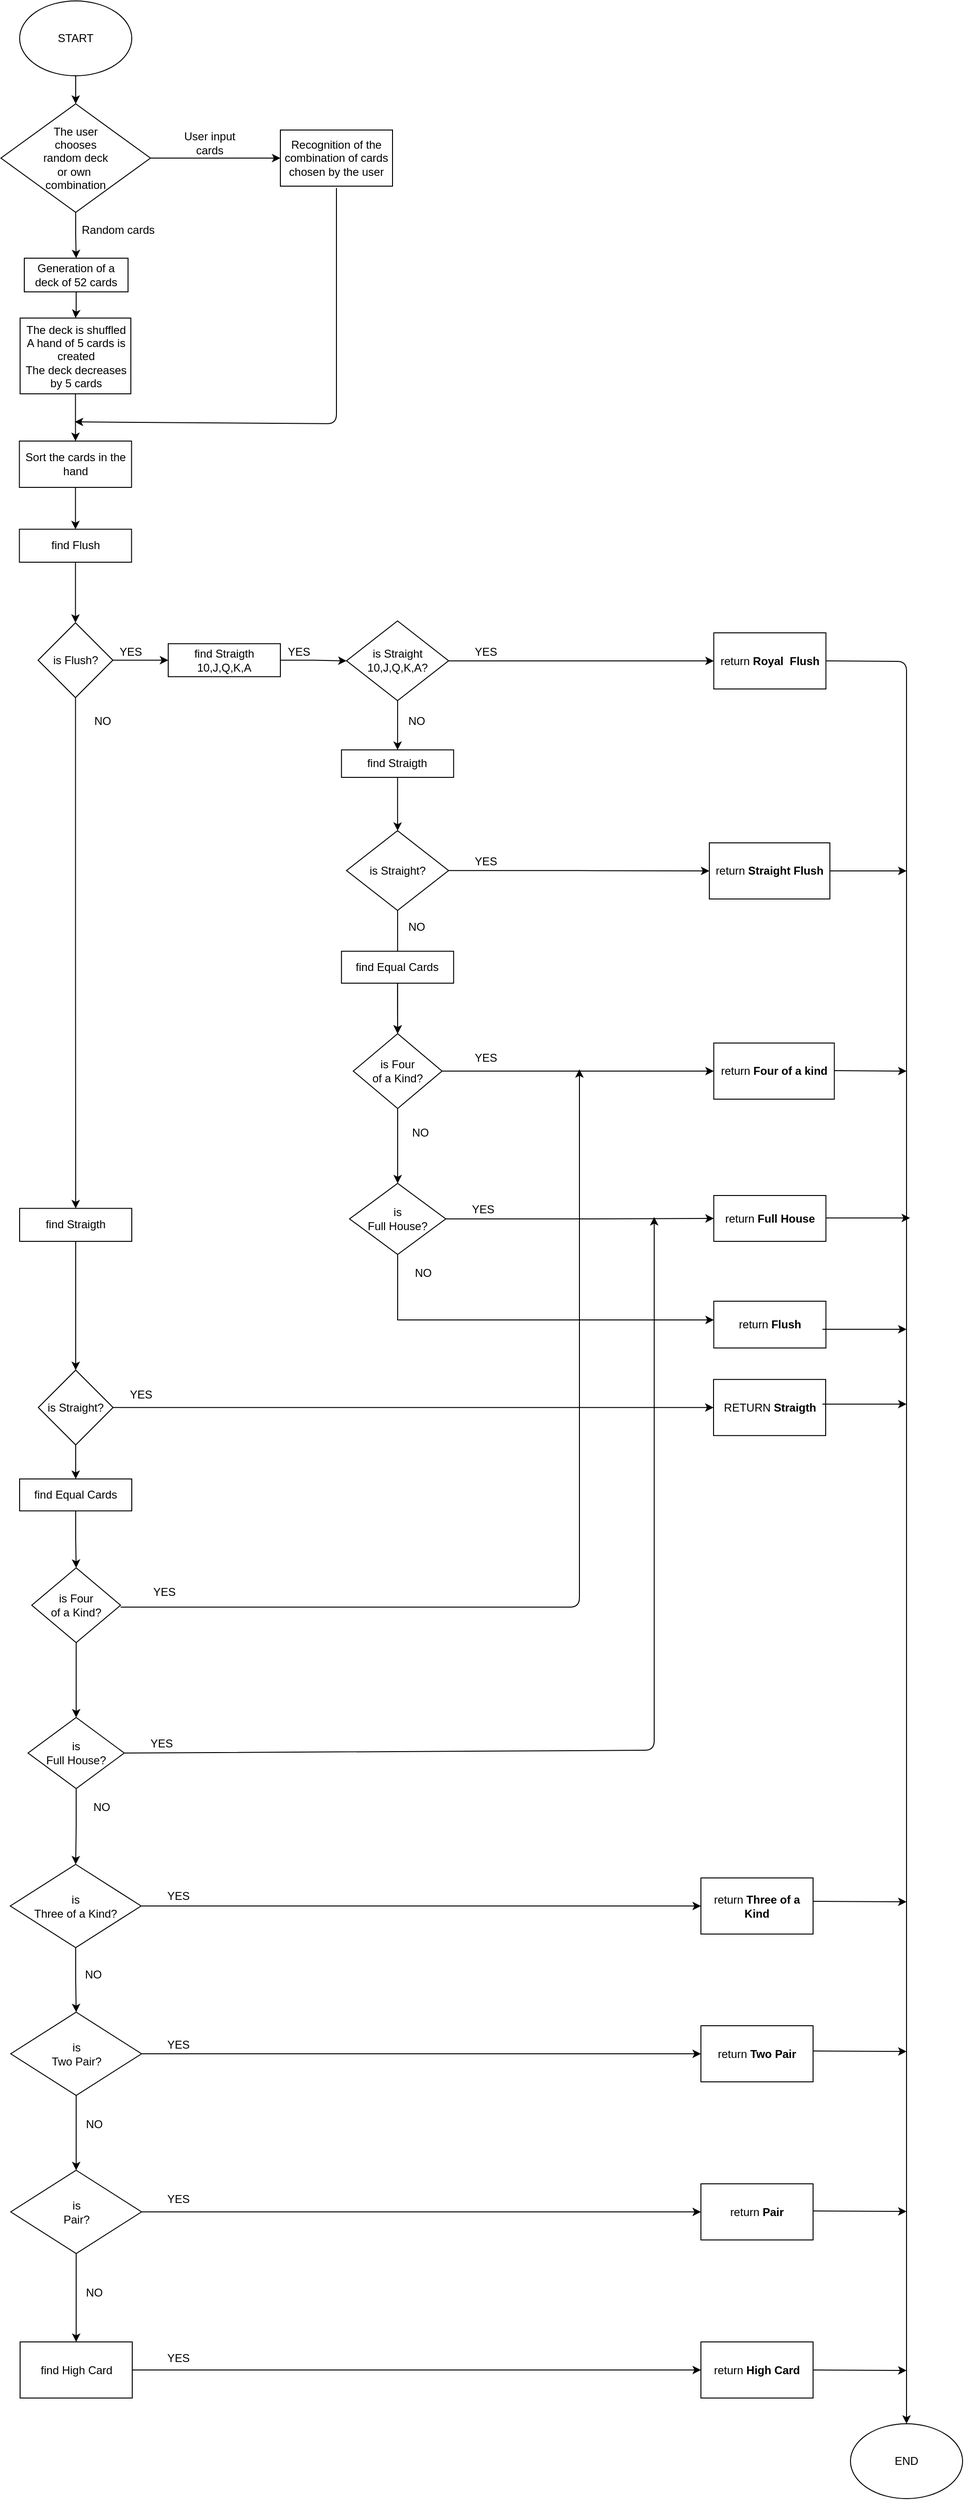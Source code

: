 <mxfile version="14.4.2" type="github">
  <diagram id="C5RBs43oDa-KdzZeNtuy" name="Page-1">
    <mxGraphModel dx="870" dy="627" grid="1" gridSize="10" guides="1" tooltips="1" connect="1" arrows="1" fold="1" page="1" pageScale="1" pageWidth="827" pageHeight="1169" math="0" shadow="0">
      <root>
        <mxCell id="WIyWlLk6GJQsqaUBKTNV-0" />
        <mxCell id="WIyWlLk6GJQsqaUBKTNV-1" parent="WIyWlLk6GJQsqaUBKTNV-0" />
        <mxCell id="Tm0DZsRlW1lU8cvknflJ-2" value="" style="edgeStyle=orthogonalEdgeStyle;rounded=0;orthogonalLoop=1;jettySize=auto;html=1;" parent="WIyWlLk6GJQsqaUBKTNV-1" source="Tm0DZsRlW1lU8cvknflJ-0" target="Tm0DZsRlW1lU8cvknflJ-1" edge="1">
          <mxGeometry relative="1" as="geometry" />
        </mxCell>
        <mxCell id="Tm0DZsRlW1lU8cvknflJ-0" value="START" style="ellipse;whiteSpace=wrap;html=1;" parent="WIyWlLk6GJQsqaUBKTNV-1" vertex="1">
          <mxGeometry x="41" y="20" width="120" height="80" as="geometry" />
        </mxCell>
        <object label="" id="Tm0DZsRlW1lU8cvknflJ-4">
          <mxCell style="edgeStyle=orthogonalEdgeStyle;rounded=0;orthogonalLoop=1;jettySize=auto;html=1;" parent="WIyWlLk6GJQsqaUBKTNV-1" source="Tm0DZsRlW1lU8cvknflJ-1" target="Tm0DZsRlW1lU8cvknflJ-3" edge="1">
            <mxGeometry relative="1" as="geometry" />
          </mxCell>
        </object>
        <mxCell id="Tm0DZsRlW1lU8cvknflJ-28" value="" style="edgeStyle=orthogonalEdgeStyle;rounded=0;orthogonalLoop=1;jettySize=auto;html=1;" parent="WIyWlLk6GJQsqaUBKTNV-1" source="Tm0DZsRlW1lU8cvknflJ-1" target="Tm0DZsRlW1lU8cvknflJ-27" edge="1">
          <mxGeometry relative="1" as="geometry" />
        </mxCell>
        <mxCell id="Tm0DZsRlW1lU8cvknflJ-1" value="The user &lt;br&gt;chooses &lt;br&gt;random deck&lt;br&gt;or own&amp;nbsp;&lt;br&gt;combination" style="rhombus;whiteSpace=wrap;html=1;" parent="WIyWlLk6GJQsqaUBKTNV-1" vertex="1">
          <mxGeometry x="21" y="130" width="160" height="116" as="geometry" />
        </mxCell>
        <mxCell id="Tm0DZsRlW1lU8cvknflJ-7" value="" style="edgeStyle=orthogonalEdgeStyle;rounded=0;orthogonalLoop=1;jettySize=auto;html=1;" parent="WIyWlLk6GJQsqaUBKTNV-1" source="Tm0DZsRlW1lU8cvknflJ-3" target="Tm0DZsRlW1lU8cvknflJ-6" edge="1">
          <mxGeometry relative="1" as="geometry" />
        </mxCell>
        <mxCell id="Tm0DZsRlW1lU8cvknflJ-3" value="Generation of a deck of 52 cards" style="whiteSpace=wrap;html=1;" parent="WIyWlLk6GJQsqaUBKTNV-1" vertex="1">
          <mxGeometry x="46" y="295" width="111" height="36" as="geometry" />
        </mxCell>
        <mxCell id="Tm0DZsRlW1lU8cvknflJ-5" value="Random cards" style="text;html=1;resizable=0;autosize=1;align=center;verticalAlign=middle;points=[];fillColor=none;strokeColor=none;rounded=0;" parent="WIyWlLk6GJQsqaUBKTNV-1" vertex="1">
          <mxGeometry x="101" y="255" width="90" height="20" as="geometry" />
        </mxCell>
        <mxCell id="Tm0DZsRlW1lU8cvknflJ-60" value="" style="edgeStyle=orthogonalEdgeStyle;rounded=0;orthogonalLoop=1;jettySize=auto;html=1;" parent="WIyWlLk6GJQsqaUBKTNV-1" source="Tm0DZsRlW1lU8cvknflJ-6" target="Tm0DZsRlW1lU8cvknflJ-59" edge="1">
          <mxGeometry relative="1" as="geometry" />
        </mxCell>
        <mxCell id="Tm0DZsRlW1lU8cvknflJ-6" value="&lt;div&gt;The deck is shuffled&lt;/div&gt;&lt;div&gt;A hand of 5 cards is created&lt;/div&gt;&lt;div&gt;The deck decreases by 5 cards&lt;/div&gt;" style="whiteSpace=wrap;html=1;" parent="WIyWlLk6GJQsqaUBKTNV-1" vertex="1">
          <mxGeometry x="41.5" y="359" width="118.5" height="81" as="geometry" />
        </mxCell>
        <mxCell id="Tm0DZsRlW1lU8cvknflJ-13" value="return&amp;nbsp;&lt;b style=&quot;font-family: &amp;#34;arial&amp;#34; , &amp;#34;helvetica&amp;#34; , sans-serif ; text-align: left&quot;&gt;Royal&amp;nbsp; Flush&lt;/b&gt;" style="whiteSpace=wrap;html=1;" parent="WIyWlLk6GJQsqaUBKTNV-1" vertex="1">
          <mxGeometry x="783.75" y="695.5" width="120" height="60" as="geometry" />
        </mxCell>
        <mxCell id="Tm0DZsRlW1lU8cvknflJ-15" value="END" style="ellipse;whiteSpace=wrap;html=1;" parent="WIyWlLk6GJQsqaUBKTNV-1" vertex="1">
          <mxGeometry x="930" y="2610" width="120" height="80" as="geometry" />
        </mxCell>
        <mxCell id="Tm0DZsRlW1lU8cvknflJ-24" value="return&amp;nbsp;&lt;b&gt;Straight Flush&lt;/b&gt;" style="whiteSpace=wrap;html=1;" parent="WIyWlLk6GJQsqaUBKTNV-1" vertex="1">
          <mxGeometry x="779" y="920" width="129" height="60" as="geometry" />
        </mxCell>
        <mxCell id="Tm0DZsRlW1lU8cvknflJ-27" value="Recognition of the combination of cards chosen by the user" style="whiteSpace=wrap;html=1;" parent="WIyWlLk6GJQsqaUBKTNV-1" vertex="1">
          <mxGeometry x="320" y="158" width="120" height="60" as="geometry" />
        </mxCell>
        <mxCell id="Tm0DZsRlW1lU8cvknflJ-29" value="" style="endArrow=classic;html=1;exitX=0.5;exitY=1;exitDx=0;exitDy=0;" parent="WIyWlLk6GJQsqaUBKTNV-1" edge="1">
          <mxGeometry width="50" height="50" relative="1" as="geometry">
            <mxPoint x="380" y="220" as="sourcePoint" />
            <mxPoint x="100" y="470" as="targetPoint" />
            <Array as="points">
              <mxPoint x="380" y="472" />
            </Array>
          </mxGeometry>
        </mxCell>
        <mxCell id="Tm0DZsRlW1lU8cvknflJ-36" value="User input cards" style="text;html=1;strokeColor=none;fillColor=none;align=center;verticalAlign=middle;whiteSpace=wrap;rounded=0;" parent="WIyWlLk6GJQsqaUBKTNV-1" vertex="1">
          <mxGeometry x="211" y="157" width="67.25" height="30" as="geometry" />
        </mxCell>
        <mxCell id="Tm0DZsRlW1lU8cvknflJ-89" value="" style="edgeStyle=orthogonalEdgeStyle;rounded=0;orthogonalLoop=1;jettySize=auto;html=1;" parent="WIyWlLk6GJQsqaUBKTNV-1" source="Tm0DZsRlW1lU8cvknflJ-59" target="Tm0DZsRlW1lU8cvknflJ-88" edge="1">
          <mxGeometry relative="1" as="geometry" />
        </mxCell>
        <mxCell id="Tm0DZsRlW1lU8cvknflJ-59" value="Sort the cards in the hand&lt;span&gt; &lt;/span&gt;" style="whiteSpace=wrap;html=1;" parent="WIyWlLk6GJQsqaUBKTNV-1" vertex="1">
          <mxGeometry x="40.75" y="490.5" width="120" height="49.5" as="geometry" />
        </mxCell>
        <mxCell id="Tm0DZsRlW1lU8cvknflJ-93" value="" style="edgeStyle=orthogonalEdgeStyle;rounded=0;orthogonalLoop=1;jettySize=auto;html=1;" parent="WIyWlLk6GJQsqaUBKTNV-1" source="Tm0DZsRlW1lU8cvknflJ-72" target="Tm0DZsRlW1lU8cvknflJ-92" edge="1">
          <mxGeometry relative="1" as="geometry" />
        </mxCell>
        <mxCell id="Tm0DZsRlW1lU8cvknflJ-140" value="" style="edgeStyle=orthogonalEdgeStyle;rounded=0;orthogonalLoop=1;jettySize=auto;html=1;" parent="WIyWlLk6GJQsqaUBKTNV-1" source="Tm0DZsRlW1lU8cvknflJ-72" target="Tm0DZsRlW1lU8cvknflJ-139" edge="1">
          <mxGeometry relative="1" as="geometry" />
        </mxCell>
        <mxCell id="Tm0DZsRlW1lU8cvknflJ-72" value="is Flush?" style="rhombus;whiteSpace=wrap;html=1;" parent="WIyWlLk6GJQsqaUBKTNV-1" vertex="1">
          <mxGeometry x="60.75" y="684.75" width="80" height="80" as="geometry" />
        </mxCell>
        <mxCell id="Tm0DZsRlW1lU8cvknflJ-76" value="" style="edgeStyle=orthogonalEdgeStyle;rounded=0;orthogonalLoop=1;jettySize=auto;html=1;" parent="WIyWlLk6GJQsqaUBKTNV-1" source="Tm0DZsRlW1lU8cvknflJ-74" target="Tm0DZsRlW1lU8cvknflJ-13" edge="1">
          <mxGeometry relative="1" as="geometry" />
        </mxCell>
        <mxCell id="Tm0DZsRlW1lU8cvknflJ-97" value="" style="edgeStyle=orthogonalEdgeStyle;rounded=0;orthogonalLoop=1;jettySize=auto;html=1;" parent="WIyWlLk6GJQsqaUBKTNV-1" source="Tm0DZsRlW1lU8cvknflJ-74" target="Tm0DZsRlW1lU8cvknflJ-96" edge="1">
          <mxGeometry relative="1" as="geometry" />
        </mxCell>
        <mxCell id="Tm0DZsRlW1lU8cvknflJ-74" value="is Straight&lt;br&gt;10,J,Q,K,A?" style="rhombus;whiteSpace=wrap;html=1;" parent="WIyWlLk6GJQsqaUBKTNV-1" vertex="1">
          <mxGeometry x="390.75" y="682.75" width="109.25" height="85.25" as="geometry" />
        </mxCell>
        <mxCell id="Tm0DZsRlW1lU8cvknflJ-78" value="YES" style="text;html=1;strokeColor=none;fillColor=none;align=center;verticalAlign=middle;whiteSpace=wrap;rounded=0;" parent="WIyWlLk6GJQsqaUBKTNV-1" vertex="1">
          <mxGeometry x="520" y="705.5" width="40" height="20" as="geometry" />
        </mxCell>
        <mxCell id="Tm0DZsRlW1lU8cvknflJ-83" value="" style="edgeStyle=orthogonalEdgeStyle;rounded=0;orthogonalLoop=1;jettySize=auto;html=1;" parent="WIyWlLk6GJQsqaUBKTNV-1" source="Tm0DZsRlW1lU8cvknflJ-79" target="Tm0DZsRlW1lU8cvknflJ-24" edge="1">
          <mxGeometry relative="1" as="geometry" />
        </mxCell>
        <mxCell id="Tm0DZsRlW1lU8cvknflJ-121" value="" style="edgeStyle=orthogonalEdgeStyle;rounded=0;orthogonalLoop=1;jettySize=auto;html=1;" parent="WIyWlLk6GJQsqaUBKTNV-1" source="Tm0DZsRlW1lU8cvknflJ-79" target="Tm0DZsRlW1lU8cvknflJ-118" edge="1">
          <mxGeometry relative="1" as="geometry" />
        </mxCell>
        <mxCell id="Tm0DZsRlW1lU8cvknflJ-79" value="is Straight?" style="rhombus;whiteSpace=wrap;html=1;" parent="WIyWlLk6GJQsqaUBKTNV-1" vertex="1">
          <mxGeometry x="390.75" y="907" width="109.25" height="85.25" as="geometry" />
        </mxCell>
        <mxCell id="Tm0DZsRlW1lU8cvknflJ-84" value="YES" style="text;html=1;strokeColor=none;fillColor=none;align=center;verticalAlign=middle;whiteSpace=wrap;rounded=0;" parent="WIyWlLk6GJQsqaUBKTNV-1" vertex="1">
          <mxGeometry x="520" y="930" width="40" height="20" as="geometry" />
        </mxCell>
        <mxCell id="Tm0DZsRlW1lU8cvknflJ-90" value="" style="edgeStyle=orthogonalEdgeStyle;rounded=0;orthogonalLoop=1;jettySize=auto;html=1;" parent="WIyWlLk6GJQsqaUBKTNV-1" source="Tm0DZsRlW1lU8cvknflJ-88" target="Tm0DZsRlW1lU8cvknflJ-72" edge="1">
          <mxGeometry relative="1" as="geometry" />
        </mxCell>
        <mxCell id="Tm0DZsRlW1lU8cvknflJ-88" value="find Flush" style="whiteSpace=wrap;html=1;" parent="WIyWlLk6GJQsqaUBKTNV-1" vertex="1">
          <mxGeometry x="40.75" y="584.75" width="120" height="35.25" as="geometry" />
        </mxCell>
        <mxCell id="Tm0DZsRlW1lU8cvknflJ-94" value="" style="edgeStyle=orthogonalEdgeStyle;rounded=0;orthogonalLoop=1;jettySize=auto;html=1;" parent="WIyWlLk6GJQsqaUBKTNV-1" source="Tm0DZsRlW1lU8cvknflJ-92" target="Tm0DZsRlW1lU8cvknflJ-74" edge="1">
          <mxGeometry relative="1" as="geometry" />
        </mxCell>
        <mxCell id="Tm0DZsRlW1lU8cvknflJ-92" value="find Straigth&lt;br&gt;10,J,Q,K,A" style="whiteSpace=wrap;html=1;" parent="WIyWlLk6GJQsqaUBKTNV-1" vertex="1">
          <mxGeometry x="200" y="707.13" width="120" height="35.25" as="geometry" />
        </mxCell>
        <mxCell id="Tm0DZsRlW1lU8cvknflJ-98" value="" style="edgeStyle=orthogonalEdgeStyle;rounded=0;orthogonalLoop=1;jettySize=auto;html=1;" parent="WIyWlLk6GJQsqaUBKTNV-1" source="Tm0DZsRlW1lU8cvknflJ-96" target="Tm0DZsRlW1lU8cvknflJ-79" edge="1">
          <mxGeometry relative="1" as="geometry" />
        </mxCell>
        <mxCell id="Tm0DZsRlW1lU8cvknflJ-96" value="&lt;span&gt;find Straigth&lt;/span&gt;" style="whiteSpace=wrap;html=1;" parent="WIyWlLk6GJQsqaUBKTNV-1" vertex="1">
          <mxGeometry x="385.38" y="820.63" width="120" height="29.38" as="geometry" />
        </mxCell>
        <mxCell id="Tm0DZsRlW1lU8cvknflJ-99" value="YES" style="text;html=1;strokeColor=none;fillColor=none;align=center;verticalAlign=middle;whiteSpace=wrap;rounded=0;" parent="WIyWlLk6GJQsqaUBKTNV-1" vertex="1">
          <mxGeometry x="140" y="705.5" width="40" height="20" as="geometry" />
        </mxCell>
        <mxCell id="Tm0DZsRlW1lU8cvknflJ-101" value="YES" style="text;html=1;strokeColor=none;fillColor=none;align=center;verticalAlign=middle;whiteSpace=wrap;rounded=0;" parent="WIyWlLk6GJQsqaUBKTNV-1" vertex="1">
          <mxGeometry x="320" y="705.5" width="40" height="20" as="geometry" />
        </mxCell>
        <mxCell id="Tm0DZsRlW1lU8cvknflJ-103" value="NO" style="text;html=1;strokeColor=none;fillColor=none;align=center;verticalAlign=middle;whiteSpace=wrap;rounded=0;" parent="WIyWlLk6GJQsqaUBKTNV-1" vertex="1">
          <mxGeometry x="446" y="780" width="40" height="20" as="geometry" />
        </mxCell>
        <mxCell id="Tm0DZsRlW1lU8cvknflJ-104" value="NO" style="text;html=1;strokeColor=none;fillColor=none;align=center;verticalAlign=middle;whiteSpace=wrap;rounded=0;" parent="WIyWlLk6GJQsqaUBKTNV-1" vertex="1">
          <mxGeometry x="446" y="1037" width="40" height="20" as="geometry" />
        </mxCell>
        <mxCell id="Tm0DZsRlW1lU8cvknflJ-115" value="" style="edgeStyle=orthogonalEdgeStyle;rounded=0;orthogonalLoop=1;jettySize=auto;html=1;" parent="WIyWlLk6GJQsqaUBKTNV-1" source="Tm0DZsRlW1lU8cvknflJ-116" target="Tm0DZsRlW1lU8cvknflJ-118" edge="1">
          <mxGeometry relative="1" as="geometry" />
        </mxCell>
        <mxCell id="Tm0DZsRlW1lU8cvknflJ-116" value="find Equal Cards" style="whiteSpace=wrap;html=1;" parent="WIyWlLk6GJQsqaUBKTNV-1" vertex="1">
          <mxGeometry x="385.38" y="1035.88" width="120" height="34.13" as="geometry" />
        </mxCell>
        <mxCell id="Tm0DZsRlW1lU8cvknflJ-117" value="" style="edgeStyle=orthogonalEdgeStyle;rounded=0;orthogonalLoop=1;jettySize=auto;html=1;" parent="WIyWlLk6GJQsqaUBKTNV-1" source="Tm0DZsRlW1lU8cvknflJ-118" target="Tm0DZsRlW1lU8cvknflJ-119" edge="1">
          <mxGeometry relative="1" as="geometry">
            <Array as="points">
              <mxPoint x="470" y="1164" />
            </Array>
          </mxGeometry>
        </mxCell>
        <mxCell id="Tm0DZsRlW1lU8cvknflJ-126" value="" style="edgeStyle=orthogonalEdgeStyle;rounded=0;orthogonalLoop=1;jettySize=auto;html=1;" parent="WIyWlLk6GJQsqaUBKTNV-1" source="Tm0DZsRlW1lU8cvknflJ-118" target="Tm0DZsRlW1lU8cvknflJ-125" edge="1">
          <mxGeometry relative="1" as="geometry" />
        </mxCell>
        <mxCell id="Tm0DZsRlW1lU8cvknflJ-118" value="is Four &lt;br&gt;of a Kind?" style="rhombus;whiteSpace=wrap;html=1;" parent="WIyWlLk6GJQsqaUBKTNV-1" vertex="1">
          <mxGeometry x="398" y="1124" width="95" height="80" as="geometry" />
        </mxCell>
        <mxCell id="Tm0DZsRlW1lU8cvknflJ-119" value="return&amp;nbsp;&lt;b&gt;Four of a kind&lt;/b&gt;" style="whiteSpace=wrap;html=1;" parent="WIyWlLk6GJQsqaUBKTNV-1" vertex="1">
          <mxGeometry x="783.75" y="1134" width="129" height="60" as="geometry" />
        </mxCell>
        <mxCell id="Tm0DZsRlW1lU8cvknflJ-122" value="NO" style="text;html=1;strokeColor=none;fillColor=none;align=center;verticalAlign=middle;whiteSpace=wrap;rounded=0;" parent="WIyWlLk6GJQsqaUBKTNV-1" vertex="1">
          <mxGeometry x="446" y="1000" width="40" height="20" as="geometry" />
        </mxCell>
        <mxCell id="Tm0DZsRlW1lU8cvknflJ-123" value="YES" style="text;html=1;strokeColor=none;fillColor=none;align=center;verticalAlign=middle;whiteSpace=wrap;rounded=0;" parent="WIyWlLk6GJQsqaUBKTNV-1" vertex="1">
          <mxGeometry x="520" y="1140" width="40" height="20" as="geometry" />
        </mxCell>
        <mxCell id="Tm0DZsRlW1lU8cvknflJ-128" value="" style="edgeStyle=orthogonalEdgeStyle;rounded=0;orthogonalLoop=1;jettySize=auto;html=1;" parent="WIyWlLk6GJQsqaUBKTNV-1" source="Tm0DZsRlW1lU8cvknflJ-125" target="Tm0DZsRlW1lU8cvknflJ-127" edge="1">
          <mxGeometry relative="1" as="geometry" />
        </mxCell>
        <mxCell id="Tm0DZsRlW1lU8cvknflJ-133" value="" style="edgeStyle=orthogonalEdgeStyle;rounded=0;orthogonalLoop=1;jettySize=auto;html=1;" parent="WIyWlLk6GJQsqaUBKTNV-1" source="Tm0DZsRlW1lU8cvknflJ-125" target="Tm0DZsRlW1lU8cvknflJ-132" edge="1">
          <mxGeometry relative="1" as="geometry">
            <Array as="points">
              <mxPoint x="446" y="1430" />
            </Array>
          </mxGeometry>
        </mxCell>
        <mxCell id="Tm0DZsRlW1lU8cvknflJ-125" value="is &lt;br&gt;Full House?" style="rhombus;whiteSpace=wrap;html=1;" parent="WIyWlLk6GJQsqaUBKTNV-1" vertex="1">
          <mxGeometry x="394" y="1284" width="103" height="76" as="geometry" />
        </mxCell>
        <mxCell id="Tm0DZsRlW1lU8cvknflJ-127" value="return &lt;b&gt;Full House&lt;/b&gt;" style="whiteSpace=wrap;html=1;" parent="WIyWlLk6GJQsqaUBKTNV-1" vertex="1">
          <mxGeometry x="783.75" y="1297" width="120" height="49" as="geometry" />
        </mxCell>
        <mxCell id="Tm0DZsRlW1lU8cvknflJ-129" value="YES" style="text;html=1;strokeColor=none;fillColor=none;align=center;verticalAlign=middle;whiteSpace=wrap;rounded=0;" parent="WIyWlLk6GJQsqaUBKTNV-1" vertex="1">
          <mxGeometry x="517" y="1302" width="40" height="20" as="geometry" />
        </mxCell>
        <mxCell id="Tm0DZsRlW1lU8cvknflJ-132" value="return &lt;b&gt;Flush&lt;/b&gt;" style="whiteSpace=wrap;html=1;" parent="WIyWlLk6GJQsqaUBKTNV-1" vertex="1">
          <mxGeometry x="783.75" y="1410" width="120" height="50" as="geometry" />
        </mxCell>
        <mxCell id="Tm0DZsRlW1lU8cvknflJ-134" value="NO" style="text;html=1;strokeColor=none;fillColor=none;align=center;verticalAlign=middle;whiteSpace=wrap;rounded=0;" parent="WIyWlLk6GJQsqaUBKTNV-1" vertex="1">
          <mxGeometry x="453" y="1370" width="40" height="20" as="geometry" />
        </mxCell>
        <mxCell id="Tm0DZsRlW1lU8cvknflJ-142" value="" style="edgeStyle=orthogonalEdgeStyle;rounded=0;orthogonalLoop=1;jettySize=auto;html=1;" parent="WIyWlLk6GJQsqaUBKTNV-1" source="Tm0DZsRlW1lU8cvknflJ-139" target="Tm0DZsRlW1lU8cvknflJ-141" edge="1">
          <mxGeometry relative="1" as="geometry" />
        </mxCell>
        <mxCell id="Tm0DZsRlW1lU8cvknflJ-139" value="&lt;span&gt;find Straigth&lt;/span&gt;" style="whiteSpace=wrap;html=1;" parent="WIyWlLk6GJQsqaUBKTNV-1" vertex="1">
          <mxGeometry x="41" y="1310.75" width="120" height="35.25" as="geometry" />
        </mxCell>
        <mxCell id="Tm0DZsRlW1lU8cvknflJ-144" value="" style="edgeStyle=orthogonalEdgeStyle;rounded=0;orthogonalLoop=1;jettySize=auto;html=1;" parent="WIyWlLk6GJQsqaUBKTNV-1" source="Tm0DZsRlW1lU8cvknflJ-141" target="Tm0DZsRlW1lU8cvknflJ-143" edge="1">
          <mxGeometry relative="1" as="geometry" />
        </mxCell>
        <mxCell id="Tm0DZsRlW1lU8cvknflJ-156" value="" style="edgeStyle=orthogonalEdgeStyle;rounded=0;orthogonalLoop=1;jettySize=auto;html=1;" parent="WIyWlLk6GJQsqaUBKTNV-1" source="Tm0DZsRlW1lU8cvknflJ-141" target="Tm0DZsRlW1lU8cvknflJ-155" edge="1">
          <mxGeometry relative="1" as="geometry" />
        </mxCell>
        <mxCell id="Tm0DZsRlW1lU8cvknflJ-141" value="&lt;span&gt;is Straight?&lt;/span&gt;" style="rhombus;whiteSpace=wrap;html=1;" parent="WIyWlLk6GJQsqaUBKTNV-1" vertex="1">
          <mxGeometry x="61" y="1483.625" width="80" height="80" as="geometry" />
        </mxCell>
        <mxCell id="Tm0DZsRlW1lU8cvknflJ-143" value="RETURN &lt;b&gt;Straigth&lt;/b&gt;" style="whiteSpace=wrap;html=1;" parent="WIyWlLk6GJQsqaUBKTNV-1" vertex="1">
          <mxGeometry x="783.5" y="1493.625" width="120" height="60" as="geometry" />
        </mxCell>
        <mxCell id="Tm0DZsRlW1lU8cvknflJ-145" value="NO" style="text;html=1;strokeColor=none;fillColor=none;align=center;verticalAlign=middle;whiteSpace=wrap;rounded=0;" parent="WIyWlLk6GJQsqaUBKTNV-1" vertex="1">
          <mxGeometry x="110" y="780" width="40" height="20" as="geometry" />
        </mxCell>
        <mxCell id="Tm0DZsRlW1lU8cvknflJ-146" value="YES" style="text;html=1;strokeColor=none;fillColor=none;align=center;verticalAlign=middle;whiteSpace=wrap;rounded=0;" parent="WIyWlLk6GJQsqaUBKTNV-1" vertex="1">
          <mxGeometry x="151" y="1500" width="40" height="20" as="geometry" />
        </mxCell>
        <mxCell id="Tm0DZsRlW1lU8cvknflJ-148" value="" style="edgeStyle=orthogonalEdgeStyle;rounded=0;orthogonalLoop=1;jettySize=auto;html=1;" parent="WIyWlLk6GJQsqaUBKTNV-1" source="Tm0DZsRlW1lU8cvknflJ-149" target="Tm0DZsRlW1lU8cvknflJ-151" edge="1">
          <mxGeometry relative="1" as="geometry" />
        </mxCell>
        <mxCell id="Tm0DZsRlW1lU8cvknflJ-149" value="is Four &lt;br&gt;of a Kind?" style="rhombus;whiteSpace=wrap;html=1;" parent="WIyWlLk6GJQsqaUBKTNV-1" vertex="1">
          <mxGeometry x="54" y="1695" width="95" height="80" as="geometry" />
        </mxCell>
        <mxCell id="Tm0DZsRlW1lU8cvknflJ-150" value="YES" style="text;html=1;strokeColor=none;fillColor=none;align=center;verticalAlign=middle;whiteSpace=wrap;rounded=0;" parent="WIyWlLk6GJQsqaUBKTNV-1" vertex="1">
          <mxGeometry x="176" y="1711" width="40" height="20" as="geometry" />
        </mxCell>
        <mxCell id="Tm0DZsRlW1lU8cvknflJ-168" value="" style="edgeStyle=orthogonalEdgeStyle;rounded=0;orthogonalLoop=1;jettySize=auto;html=1;" parent="WIyWlLk6GJQsqaUBKTNV-1" source="Tm0DZsRlW1lU8cvknflJ-151" target="Tm0DZsRlW1lU8cvknflJ-167" edge="1">
          <mxGeometry relative="1" as="geometry" />
        </mxCell>
        <mxCell id="Tm0DZsRlW1lU8cvknflJ-151" value="is &lt;br&gt;Full House?" style="rhombus;whiteSpace=wrap;html=1;" parent="WIyWlLk6GJQsqaUBKTNV-1" vertex="1">
          <mxGeometry x="50" y="1855" width="103" height="76" as="geometry" />
        </mxCell>
        <mxCell id="Tm0DZsRlW1lU8cvknflJ-152" value="YES" style="text;html=1;strokeColor=none;fillColor=none;align=center;verticalAlign=middle;whiteSpace=wrap;rounded=0;" parent="WIyWlLk6GJQsqaUBKTNV-1" vertex="1">
          <mxGeometry x="173" y="1873" width="40" height="20" as="geometry" />
        </mxCell>
        <mxCell id="Tm0DZsRlW1lU8cvknflJ-153" value="NO" style="text;html=1;strokeColor=none;fillColor=none;align=center;verticalAlign=middle;whiteSpace=wrap;rounded=0;" parent="WIyWlLk6GJQsqaUBKTNV-1" vertex="1">
          <mxGeometry x="109" y="1941" width="40" height="20" as="geometry" />
        </mxCell>
        <mxCell id="Tm0DZsRlW1lU8cvknflJ-157" value="" style="edgeStyle=orthogonalEdgeStyle;rounded=0;orthogonalLoop=1;jettySize=auto;html=1;" parent="WIyWlLk6GJQsqaUBKTNV-1" source="Tm0DZsRlW1lU8cvknflJ-155" target="Tm0DZsRlW1lU8cvknflJ-149" edge="1">
          <mxGeometry relative="1" as="geometry" />
        </mxCell>
        <mxCell id="Tm0DZsRlW1lU8cvknflJ-155" value="find Equal Cards" style="whiteSpace=wrap;html=1;" parent="WIyWlLk6GJQsqaUBKTNV-1" vertex="1">
          <mxGeometry x="41" y="1600" width="120" height="34.13" as="geometry" />
        </mxCell>
        <mxCell id="Tm0DZsRlW1lU8cvknflJ-159" value="" style="endArrow=classic;html=1;exitX=1;exitY=0.5;exitDx=0;exitDy=0;" parent="WIyWlLk6GJQsqaUBKTNV-1" edge="1">
          <mxGeometry width="50" height="50" relative="1" as="geometry">
            <mxPoint x="149" y="1737" as="sourcePoint" />
            <mxPoint x="640" y="1162" as="targetPoint" />
            <Array as="points">
              <mxPoint x="640" y="1737" />
            </Array>
          </mxGeometry>
        </mxCell>
        <mxCell id="Tm0DZsRlW1lU8cvknflJ-161" value="" style="endArrow=classic;html=1;exitX=1;exitY=0.5;exitDx=0;exitDy=0;" parent="WIyWlLk6GJQsqaUBKTNV-1" source="Tm0DZsRlW1lU8cvknflJ-151" edge="1">
          <mxGeometry width="50" height="50" relative="1" as="geometry">
            <mxPoint x="160" y="1890" as="sourcePoint" />
            <mxPoint x="720" y="1320" as="targetPoint" />
            <Array as="points">
              <mxPoint x="720" y="1890" />
            </Array>
          </mxGeometry>
        </mxCell>
        <mxCell id="Tm0DZsRlW1lU8cvknflJ-170" value="" style="edgeStyle=orthogonalEdgeStyle;rounded=0;orthogonalLoop=1;jettySize=auto;html=1;" parent="WIyWlLk6GJQsqaUBKTNV-1" source="Tm0DZsRlW1lU8cvknflJ-167" target="Tm0DZsRlW1lU8cvknflJ-169" edge="1">
          <mxGeometry relative="1" as="geometry" />
        </mxCell>
        <mxCell id="Tm0DZsRlW1lU8cvknflJ-174" value="" style="edgeStyle=orthogonalEdgeStyle;rounded=0;orthogonalLoop=1;jettySize=auto;html=1;" parent="WIyWlLk6GJQsqaUBKTNV-1" source="Tm0DZsRlW1lU8cvknflJ-167" target="Tm0DZsRlW1lU8cvknflJ-173" edge="1">
          <mxGeometry relative="1" as="geometry" />
        </mxCell>
        <mxCell id="Tm0DZsRlW1lU8cvknflJ-167" value="is &lt;br&gt;Three of a Kind?" style="rhombus;whiteSpace=wrap;html=1;" parent="WIyWlLk6GJQsqaUBKTNV-1" vertex="1">
          <mxGeometry x="31" y="2012" width="140" height="89" as="geometry" />
        </mxCell>
        <mxCell id="Tm0DZsRlW1lU8cvknflJ-169" value="return &lt;b&gt;Three of a Kind&lt;/b&gt;&lt;span style=&quot;color: rgba(0 , 0 , 0 , 0) ; font-family: monospace ; font-size: 0px&quot;&gt;%3CmxGraphModel%3E%3Croot%3E%3CmxCell%20id%3D%220%22%2F%3E%3CmxCell%20id%3D%221%22%20parent%3D%220%22%2F%3E%3CmxCell%20id%3D%222%22%20value%3D%22RETURN%20%26lt%3Bb%26gt%3BStraigth%26lt%3B%2Fb%26gt%3B%22%20style%3D%22whiteSpace%3Dwrap%3Bhtml%3D1%3B%22%20vertex%3D%221%22%20parent%3D%221%22%3E%3CmxGeometry%20x%3D%22783.5%22%20y%3D%221493.625%22%20width%3D%22120%22%20height%3D%2260%22%20as%3D%22geometry%22%2F%3E%3C%2FmxCell%3E%3C%2Froot%3E%3C%2FmxGraphModel%3E&lt;/span&gt;" style="whiteSpace=wrap;html=1;" parent="WIyWlLk6GJQsqaUBKTNV-1" vertex="1">
          <mxGeometry x="770" y="2026.5" width="120" height="60" as="geometry" />
        </mxCell>
        <mxCell id="Tm0DZsRlW1lU8cvknflJ-171" value="YES" style="text;html=1;strokeColor=none;fillColor=none;align=center;verticalAlign=middle;whiteSpace=wrap;rounded=0;" parent="WIyWlLk6GJQsqaUBKTNV-1" vertex="1">
          <mxGeometry x="191" y="2036" width="40" height="20" as="geometry" />
        </mxCell>
        <mxCell id="Tm0DZsRlW1lU8cvknflJ-176" value="" style="edgeStyle=orthogonalEdgeStyle;rounded=0;orthogonalLoop=1;jettySize=auto;html=1;" parent="WIyWlLk6GJQsqaUBKTNV-1" source="Tm0DZsRlW1lU8cvknflJ-173" target="Tm0DZsRlW1lU8cvknflJ-175" edge="1">
          <mxGeometry relative="1" as="geometry" />
        </mxCell>
        <mxCell id="Tm0DZsRlW1lU8cvknflJ-178" value="" style="edgeStyle=orthogonalEdgeStyle;rounded=0;orthogonalLoop=1;jettySize=auto;html=1;" parent="WIyWlLk6GJQsqaUBKTNV-1" source="Tm0DZsRlW1lU8cvknflJ-173" target="Tm0DZsRlW1lU8cvknflJ-177" edge="1">
          <mxGeometry relative="1" as="geometry" />
        </mxCell>
        <mxCell id="Tm0DZsRlW1lU8cvknflJ-173" value="is &lt;br&gt;Two Pair?" style="rhombus;whiteSpace=wrap;html=1;" parent="WIyWlLk6GJQsqaUBKTNV-1" vertex="1">
          <mxGeometry x="31.5" y="2170" width="140" height="89" as="geometry" />
        </mxCell>
        <mxCell id="Tm0DZsRlW1lU8cvknflJ-175" value="return &lt;b&gt;Two Pair&lt;/b&gt;" style="whiteSpace=wrap;html=1;" parent="WIyWlLk6GJQsqaUBKTNV-1" vertex="1">
          <mxGeometry x="770" y="2184.5" width="120" height="60" as="geometry" />
        </mxCell>
        <mxCell id="Tm0DZsRlW1lU8cvknflJ-180" value="" style="edgeStyle=orthogonalEdgeStyle;rounded=0;orthogonalLoop=1;jettySize=auto;html=1;" parent="WIyWlLk6GJQsqaUBKTNV-1" source="Tm0DZsRlW1lU8cvknflJ-177" target="Tm0DZsRlW1lU8cvknflJ-179" edge="1">
          <mxGeometry relative="1" as="geometry" />
        </mxCell>
        <mxCell id="Tm0DZsRlW1lU8cvknflJ-184" value="" style="edgeStyle=orthogonalEdgeStyle;rounded=0;orthogonalLoop=1;jettySize=auto;html=1;" parent="WIyWlLk6GJQsqaUBKTNV-1" source="Tm0DZsRlW1lU8cvknflJ-177" target="Tm0DZsRlW1lU8cvknflJ-183" edge="1">
          <mxGeometry relative="1" as="geometry" />
        </mxCell>
        <mxCell id="Tm0DZsRlW1lU8cvknflJ-177" value="is &lt;br&gt;Pair?" style="rhombus;whiteSpace=wrap;html=1;" parent="WIyWlLk6GJQsqaUBKTNV-1" vertex="1">
          <mxGeometry x="31.5" y="2339" width="140" height="89" as="geometry" />
        </mxCell>
        <mxCell id="Tm0DZsRlW1lU8cvknflJ-179" value="return &lt;b&gt;Pair&lt;/b&gt;" style="whiteSpace=wrap;html=1;" parent="WIyWlLk6GJQsqaUBKTNV-1" vertex="1">
          <mxGeometry x="770" y="2353.5" width="120" height="60" as="geometry" />
        </mxCell>
        <mxCell id="Tm0DZsRlW1lU8cvknflJ-186" value="" style="edgeStyle=orthogonalEdgeStyle;rounded=0;orthogonalLoop=1;jettySize=auto;html=1;" parent="WIyWlLk6GJQsqaUBKTNV-1" source="Tm0DZsRlW1lU8cvknflJ-183" target="Tm0DZsRlW1lU8cvknflJ-185" edge="1">
          <mxGeometry relative="1" as="geometry" />
        </mxCell>
        <mxCell id="Tm0DZsRlW1lU8cvknflJ-183" value="find High Card" style="whiteSpace=wrap;html=1;" parent="WIyWlLk6GJQsqaUBKTNV-1" vertex="1">
          <mxGeometry x="41.5" y="2522.5" width="120" height="60" as="geometry" />
        </mxCell>
        <mxCell id="Tm0DZsRlW1lU8cvknflJ-185" value="return &lt;b&gt;High Card&lt;/b&gt;" style="whiteSpace=wrap;html=1;" parent="WIyWlLk6GJQsqaUBKTNV-1" vertex="1">
          <mxGeometry x="770" y="2522.5" width="120" height="60" as="geometry" />
        </mxCell>
        <mxCell id="Tm0DZsRlW1lU8cvknflJ-187" value="" style="endArrow=classic;html=1;exitX=1;exitY=0.5;exitDx=0;exitDy=0;entryX=0.5;entryY=0;entryDx=0;entryDy=0;" parent="WIyWlLk6GJQsqaUBKTNV-1" source="Tm0DZsRlW1lU8cvknflJ-13" target="Tm0DZsRlW1lU8cvknflJ-15" edge="1">
          <mxGeometry width="50" height="50" relative="1" as="geometry">
            <mxPoint x="1050" y="760" as="sourcePoint" />
            <mxPoint x="1100" y="710" as="targetPoint" />
            <Array as="points">
              <mxPoint x="990" y="726" />
            </Array>
          </mxGeometry>
        </mxCell>
        <mxCell id="Tm0DZsRlW1lU8cvknflJ-188" value="" style="endArrow=classic;html=1;exitX=1;exitY=0.5;exitDx=0;exitDy=0;" parent="WIyWlLk6GJQsqaUBKTNV-1" source="Tm0DZsRlW1lU8cvknflJ-185" edge="1">
          <mxGeometry width="50" height="50" relative="1" as="geometry">
            <mxPoint x="1050" y="2290" as="sourcePoint" />
            <mxPoint x="990" y="2553" as="targetPoint" />
          </mxGeometry>
        </mxCell>
        <mxCell id="Tm0DZsRlW1lU8cvknflJ-189" value="" style="endArrow=classic;html=1;exitX=1;exitY=0.5;exitDx=0;exitDy=0;" parent="WIyWlLk6GJQsqaUBKTNV-1" edge="1">
          <mxGeometry width="50" height="50" relative="1" as="geometry">
            <mxPoint x="890" y="2382.5" as="sourcePoint" />
            <mxPoint x="990" y="2383" as="targetPoint" />
          </mxGeometry>
        </mxCell>
        <mxCell id="Tm0DZsRlW1lU8cvknflJ-190" value="" style="endArrow=classic;html=1;exitX=1;exitY=0.5;exitDx=0;exitDy=0;" parent="WIyWlLk6GJQsqaUBKTNV-1" edge="1">
          <mxGeometry width="50" height="50" relative="1" as="geometry">
            <mxPoint x="890" y="2211.5" as="sourcePoint" />
            <mxPoint x="990" y="2212" as="targetPoint" />
          </mxGeometry>
        </mxCell>
        <mxCell id="Tm0DZsRlW1lU8cvknflJ-191" value="" style="endArrow=classic;html=1;exitX=1;exitY=0.5;exitDx=0;exitDy=0;" parent="WIyWlLk6GJQsqaUBKTNV-1" edge="1">
          <mxGeometry width="50" height="50" relative="1" as="geometry">
            <mxPoint x="890" y="2051.5" as="sourcePoint" />
            <mxPoint x="990" y="2052" as="targetPoint" />
          </mxGeometry>
        </mxCell>
        <mxCell id="Tm0DZsRlW1lU8cvknflJ-192" value="" style="endArrow=classic;html=1;" parent="WIyWlLk6GJQsqaUBKTNV-1" edge="1">
          <mxGeometry width="50" height="50" relative="1" as="geometry">
            <mxPoint x="900" y="1520" as="sourcePoint" />
            <mxPoint x="990" y="1520" as="targetPoint" />
          </mxGeometry>
        </mxCell>
        <mxCell id="Tm0DZsRlW1lU8cvknflJ-193" value="" style="endArrow=classic;html=1;" parent="WIyWlLk6GJQsqaUBKTNV-1" edge="1">
          <mxGeometry width="50" height="50" relative="1" as="geometry">
            <mxPoint x="900" y="1440" as="sourcePoint" />
            <mxPoint x="990" y="1440" as="targetPoint" />
          </mxGeometry>
        </mxCell>
        <mxCell id="Tm0DZsRlW1lU8cvknflJ-194" value="" style="endArrow=classic;html=1;" parent="WIyWlLk6GJQsqaUBKTNV-1" edge="1">
          <mxGeometry width="50" height="50" relative="1" as="geometry">
            <mxPoint x="903.75" y="1321" as="sourcePoint" />
            <mxPoint x="993.75" y="1321" as="targetPoint" />
          </mxGeometry>
        </mxCell>
        <mxCell id="Tm0DZsRlW1lU8cvknflJ-195" value="" style="endArrow=classic;html=1;" parent="WIyWlLk6GJQsqaUBKTNV-1" edge="1">
          <mxGeometry width="50" height="50" relative="1" as="geometry">
            <mxPoint x="912.75" y="1163.5" as="sourcePoint" />
            <mxPoint x="990" y="1164" as="targetPoint" />
          </mxGeometry>
        </mxCell>
        <mxCell id="Tm0DZsRlW1lU8cvknflJ-196" value="" style="endArrow=classic;html=1;exitX=1;exitY=0.5;exitDx=0;exitDy=0;" parent="WIyWlLk6GJQsqaUBKTNV-1" source="Tm0DZsRlW1lU8cvknflJ-24" edge="1">
          <mxGeometry width="50" height="50" relative="1" as="geometry">
            <mxPoint x="908" y="960" as="sourcePoint" />
            <mxPoint x="990" y="950" as="targetPoint" />
          </mxGeometry>
        </mxCell>
        <mxCell id="Tm0DZsRlW1lU8cvknflJ-197" value="YES" style="text;html=1;strokeColor=none;fillColor=none;align=center;verticalAlign=middle;whiteSpace=wrap;rounded=0;" parent="WIyWlLk6GJQsqaUBKTNV-1" vertex="1">
          <mxGeometry x="191" y="2194.5" width="40" height="20" as="geometry" />
        </mxCell>
        <mxCell id="Tm0DZsRlW1lU8cvknflJ-199" value="YES" style="text;html=1;strokeColor=none;fillColor=none;align=center;verticalAlign=middle;whiteSpace=wrap;rounded=0;" parent="WIyWlLk6GJQsqaUBKTNV-1" vertex="1">
          <mxGeometry x="191" y="2360" width="40" height="20" as="geometry" />
        </mxCell>
        <mxCell id="Tm0DZsRlW1lU8cvknflJ-200" value="YES" style="text;html=1;strokeColor=none;fillColor=none;align=center;verticalAlign=middle;whiteSpace=wrap;rounded=0;" parent="WIyWlLk6GJQsqaUBKTNV-1" vertex="1">
          <mxGeometry x="191" y="2530" width="40" height="20" as="geometry" />
        </mxCell>
        <mxCell id="Tm0DZsRlW1lU8cvknflJ-202" value="NO" style="text;html=1;strokeColor=none;fillColor=none;align=center;verticalAlign=middle;whiteSpace=wrap;rounded=0;" parent="WIyWlLk6GJQsqaUBKTNV-1" vertex="1">
          <mxGeometry x="100" y="2120" width="40" height="20" as="geometry" />
        </mxCell>
        <mxCell id="Tm0DZsRlW1lU8cvknflJ-203" value="NO" style="text;html=1;strokeColor=none;fillColor=none;align=center;verticalAlign=middle;whiteSpace=wrap;rounded=0;" parent="WIyWlLk6GJQsqaUBKTNV-1" vertex="1">
          <mxGeometry x="101" y="2280" width="40" height="20" as="geometry" />
        </mxCell>
        <mxCell id="Tm0DZsRlW1lU8cvknflJ-205" value="NO" style="text;html=1;strokeColor=none;fillColor=none;align=center;verticalAlign=middle;whiteSpace=wrap;rounded=0;" parent="WIyWlLk6GJQsqaUBKTNV-1" vertex="1">
          <mxGeometry x="100.75" y="2460" width="40" height="20" as="geometry" />
        </mxCell>
        <mxCell id="Tm0DZsRlW1lU8cvknflJ-206" value="NO" style="text;html=1;strokeColor=none;fillColor=none;align=center;verticalAlign=middle;whiteSpace=wrap;rounded=0;" parent="WIyWlLk6GJQsqaUBKTNV-1" vertex="1">
          <mxGeometry x="450" y="1220" width="40" height="20" as="geometry" />
        </mxCell>
      </root>
    </mxGraphModel>
  </diagram>
</mxfile>
